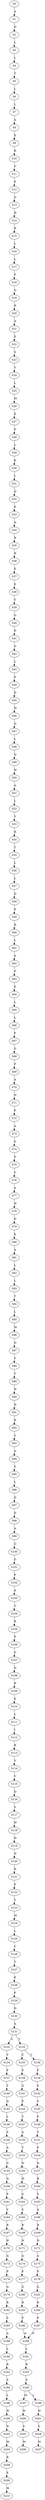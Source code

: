 strict digraph  {
	S0 -> S1 [ label = A ];
	S1 -> S2 [ label = D ];
	S2 -> S3 [ label = L ];
	S3 -> S4 [ label = L ];
	S4 -> S5 [ label = T ];
	S5 -> S6 [ label = L ];
	S6 -> S7 [ label = L ];
	S7 -> S8 [ label = A ];
	S8 -> S9 [ label = E ];
	S9 -> S10 [ label = R ];
	S10 -> S11 [ label = V ];
	S11 -> S12 [ label = P ];
	S12 -> S13 [ label = G ];
	S13 -> S14 [ label = H ];
	S14 -> S15 [ label = R ];
	S15 -> S16 [ label = L ];
	S16 -> S17 [ label = L ];
	S17 -> S18 [ label = P ];
	S18 -> S19 [ label = Q ];
	S19 -> S20 [ label = R ];
	S20 -> S21 [ label = A ];
	S21 -> S22 [ label = E ];
	S22 -> S23 [ label = S ];
	S23 -> S24 [ label = V ];
	S24 -> S25 [ label = L ];
	S25 -> S26 [ label = M ];
	S26 -> S27 [ label = E ];
	S27 -> S28 [ label = F ];
	S28 -> S29 [ label = L ];
	S29 -> S30 [ label = K ];
	S30 -> S31 [ label = L ];
	S31 -> S32 [ label = Q ];
	S32 -> S33 [ label = E ];
	S33 -> S34 [ label = A ];
	S34 -> S35 [ label = R ];
	S35 -> S36 [ label = R ];
	S36 -> S37 [ label = E ];
	S37 -> S38 [ label = E ];
	S38 -> S39 [ label = V ];
	S39 -> S40 [ label = G ];
	S40 -> S41 [ label = D ];
	S41 -> S42 [ label = G ];
	S42 -> S43 [ label = L ];
	S43 -> S44 [ label = E ];
	S44 -> S45 [ label = D ];
	S45 -> S46 [ label = W ];
	S46 -> S47 [ label = Q ];
	S47 -> S48 [ label = L ];
	S48 -> S49 [ label = Q ];
	S49 -> S50 [ label = W ];
	S50 -> S51 [ label = A ];
	S51 -> S52 [ label = L ];
	S52 -> S53 [ label = V ];
	S53 -> S54 [ label = R ];
	S54 -> S55 [ label = T ];
	S55 -> S56 [ label = L ];
	S56 -> S57 [ label = L ];
	S57 -> S58 [ label = D ];
	S58 -> S59 [ label = E ];
	S59 -> S60 [ label = R ];
	S60 -> S61 [ label = L ];
	S61 -> S62 [ label = A ];
	S62 -> S63 [ label = F ];
	S63 -> S64 [ label = E ];
	S64 -> S65 [ label = L ];
	S65 -> S66 [ label = L ];
	S66 -> S67 [ label = P ];
	S67 -> S68 [ label = G ];
	S68 -> S69 [ label = P ];
	S69 -> S70 [ label = A ];
	S70 -> S71 [ label = N ];
	S71 -> S72 [ label = P ];
	S72 -> S73 [ label = A ];
	S73 -> S74 [ label = S ];
	S74 -> S75 [ label = P ];
	S75 -> S76 [ label = V ];
	S76 -> S77 [ label = A ];
	S77 -> S78 [ label = H ];
	S78 -> S79 [ label = D ];
	S79 -> S80 [ label = E ];
	S80 -> S81 [ label = A ];
	S81 -> S82 [ label = L ];
	S82 -> S83 [ label = L ];
	S83 -> S84 [ label = T ];
	S84 -> S85 [ label = L ];
	S85 -> S86 [ label = M ];
	S86 -> S87 [ label = Q ];
	S87 -> S88 [ label = Y ];
	S88 -> S89 [ label = T ];
	S89 -> S90 [ label = H ];
	S90 -> S91 [ label = N ];
	S91 -> S92 [ label = R ];
	S92 -> S93 [ label = V ];
	S93 -> S94 [ label = A ];
	S94 -> S95 [ label = S ];
	S95 -> S96 [ label = L ];
	S96 -> S97 [ label = D ];
	S97 -> S98 [ label = D ];
	S98 -> S99 [ label = A ];
	S99 -> S100 [ label = G ];
	S100 -> S101 [ label = G ];
	S101 -> S102 [ label = P ];
	S102 -> S103 [ label = A ];
	S103 -> S104 [ label = V ];
	S104 -> S105 [ label = R ];
	S105 -> S106 [ label = P ];
	S106 -> S107 [ label = G ];
	S107 -> S108 [ label = Q ];
	S108 -> S109 [ label = R ];
	S109 -> S110 [ label = E ];
	S110 -> S111 [ label = L ];
	S111 -> S112 [ label = I ];
	S112 -> S113 [ label = R ];
	S113 -> S114 [ label = V ];
	S114 -> S115 [ label = V ];
	S115 -> S116 [ label = Q ];
	S116 -> S117 [ label = S ];
	S117 -> S118 [ label = W ];
	S118 -> S119 [ label = H ];
	S119 -> S120 [ label = N ];
	S120 -> S121 [ label = K ];
	S121 -> S122 [ label = F ];
	S122 -> S123 [ label = V ];
	S123 -> S124 [ label = M ];
	S124 -> S125 [ label = L ];
	S125 -> S126 [ label = C ];
	S126 -> S127 [ label = T ];
	S127 -> S128 [ label = E ];
	S128 -> S129 [ label = P ];
	S129 -> S130 [ label = D ];
	S130 -> S131 [ label = A ];
	S131 -> S132 [ label = V ];
	S131 -> S133 [ label = T ];
	S132 -> S134 [ label = V ];
	S133 -> S135 [ label = C ];
	S133 -> S136 [ label = V ];
	S134 -> S137 [ label = P ];
	S135 -> S138 [ label = P ];
	S136 -> S139 [ label = P ];
	S137 -> S140 [ label = T ];
	S138 -> S141 [ label = G ];
	S139 -> S142 [ label = S ];
	S140 -> S143 [ label = Q ];
	S141 -> S144 [ label = P ];
	S142 -> S145 [ label = S ];
	S143 -> S146 [ label = L ];
	S144 -> S147 [ label = T ];
	S145 -> S148 [ label = P ];
	S146 -> S149 [ label = S ];
	S147 -> S150 [ label = A ];
	S148 -> S151 [ label = V ];
	S149 -> S152 [ label = A ];
	S150 -> S153 [ label = T ];
	S151 -> S154 [ label = P ];
	S152 -> S155 [ label = G ];
	S153 -> S156 [ label = N ];
	S154 -> S157 [ label = N ];
	S155 -> S158 [ label = Q ];
	S156 -> S159 [ label = H ];
	S157 -> S160 [ label = R ];
	S158 -> S161 [ label = P ];
	S159 -> S162 [ label = G ];
	S160 -> S163 [ label = S ];
	S161 -> S164 [ label = V ];
	S162 -> S165 [ label = S ];
	S163 -> S166 [ label = A ];
	S164 -> S167 [ label = R ];
	S165 -> S168 [ label = R ];
	S166 -> S169 [ label = R ];
	S167 -> S170 [ label = H ];
	S168 -> S171 [ label = N ];
	S169 -> S172 [ label = N ];
	S170 -> S173 [ label = G ];
	S171 -> S174 [ label = G ];
	S172 -> S175 [ label = G ];
	S173 -> S176 [ label = P ];
	S174 -> S177 [ label = P ];
	S175 -> S178 [ label = P ];
	S176 -> S179 [ label = G ];
	S177 -> S180 [ label = G ];
	S178 -> S181 [ label = G ];
	S179 -> S182 [ label = R ];
	S180 -> S183 [ label = R ];
	S181 -> S184 [ label = R ];
	S182 -> S185 [ label = S ];
	S183 -> S186 [ label = P ];
	S184 -> S187 [ label = P ];
	S185 -> S188 [ label = A ];
	S186 -> S189 [ label = N ];
	S187 -> S189 [ label = N ];
	S188 -> S190 [ label = L ];
	S189 -> S191 [ label = L ];
	S190 -> S192 [ label = R ];
	S191 -> S193 [ label = R ];
	S192 -> S194 [ label = S ];
	S193 -> S195 [ label = S ];
	S194 -> S196 [ label = L ];
	S195 -> S197 [ label = M ];
	S195 -> S198 [ label = L ];
	S196 -> S199 [ label = W ];
	S197 -> S200 [ label = W ];
	S198 -> S201 [ label = W ];
	S199 -> S202 [ label = N ];
	S200 -> S203 [ label = S ];
	S201 -> S204 [ label = S ];
	S202 -> S205 [ label = M ];
	S203 -> S206 [ label = M ];
	S204 -> S207 [ label = M ];
	S205 -> S208 [ label = R ];
	S208 -> S209 [ label = E ];
	S209 -> S210 [ label = M ];
}

